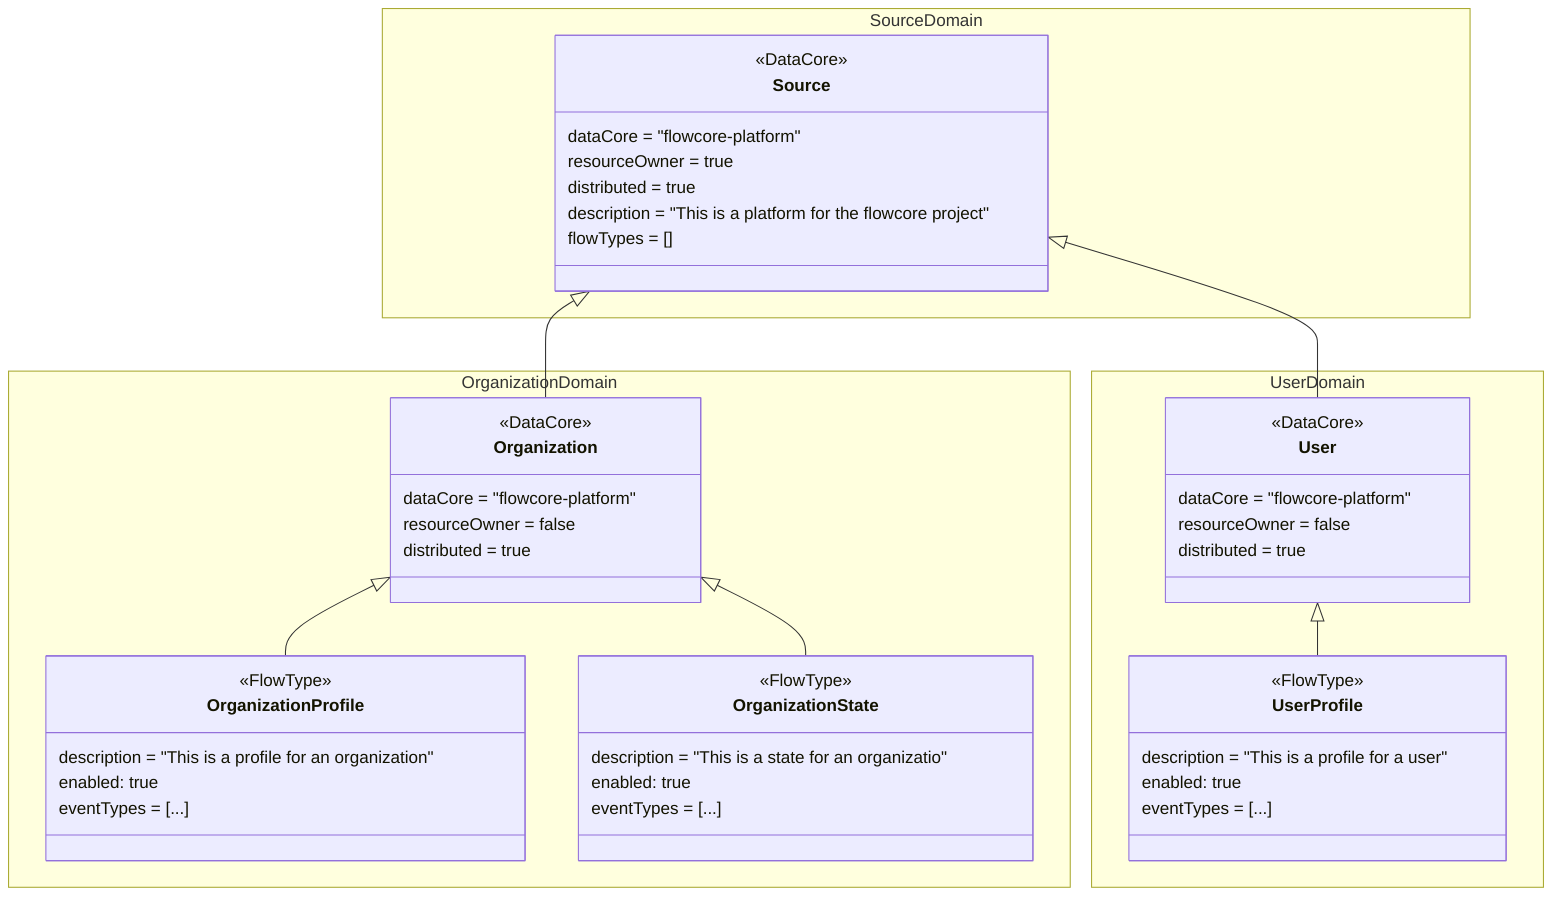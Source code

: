 classDiagram
    Source <|-- Organization
    Source <|-- User
    Organization <|-- OrganizationProfile
    Organization <|-- OrganizationState
    User <|-- UserProfile
    namespace SourceDomain {
        class Source {
            <<DataCore>>
            dataCore = "flowcore-platform"
            resourceOwner = true
            distributed = true
            description = "This is a platform for the flowcore project"
            flowTypes = []
        }
    }
    namespace OrganizationDomain {

        class Organization {
            <<DataCore>>
            dataCore = "flowcore-platform"
            resourceOwner = false
            distributed = true
        }
        class OrganizationProfile {
            <<FlowType>>
            description = "This is a profile for an organization"
            enabled: true
            eventTypes = [...]
        }
        class OrganizationState {
            <<FlowType>>
            description = "This is a state for an organizatio"
            enabled: true
            eventTypes = [...]
        }
    }

    namespace UserDomain {
        class User {
            <<DataCore>>
            dataCore = "flowcore-platform"
            resourceOwner = false
            distributed = true
        }

        class UserProfile {
            <<FlowType>>
            description = "This is a profile for a user"
            enabled: true
            eventTypes = [...]
        }
    }